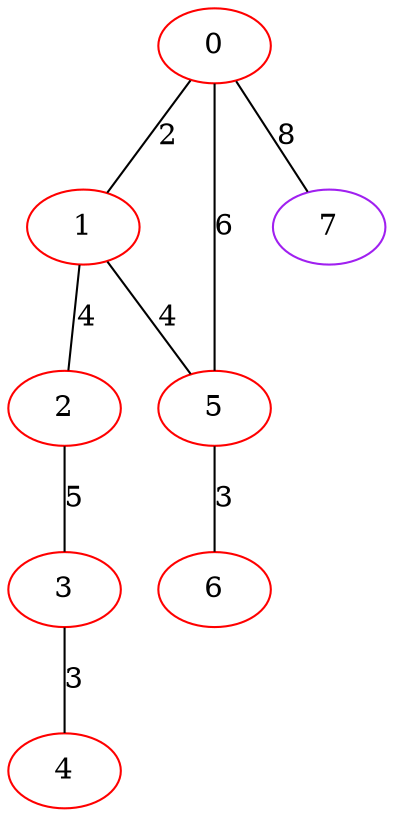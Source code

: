 graph "" {
0 [color=red, weight=1];
1 [color=red, weight=1];
2 [color=red, weight=1];
3 [color=red, weight=1];
4 [color=red, weight=1];
5 [color=red, weight=1];
6 [color=red, weight=1];
7 [color=purple, weight=4];
0 -- 1  [key=0, label=2];
0 -- 5  [key=0, label=6];
0 -- 7  [key=0, label=8];
1 -- 2  [key=0, label=4];
1 -- 5  [key=0, label=4];
2 -- 3  [key=0, label=5];
3 -- 4  [key=0, label=3];
5 -- 6  [key=0, label=3];
}
